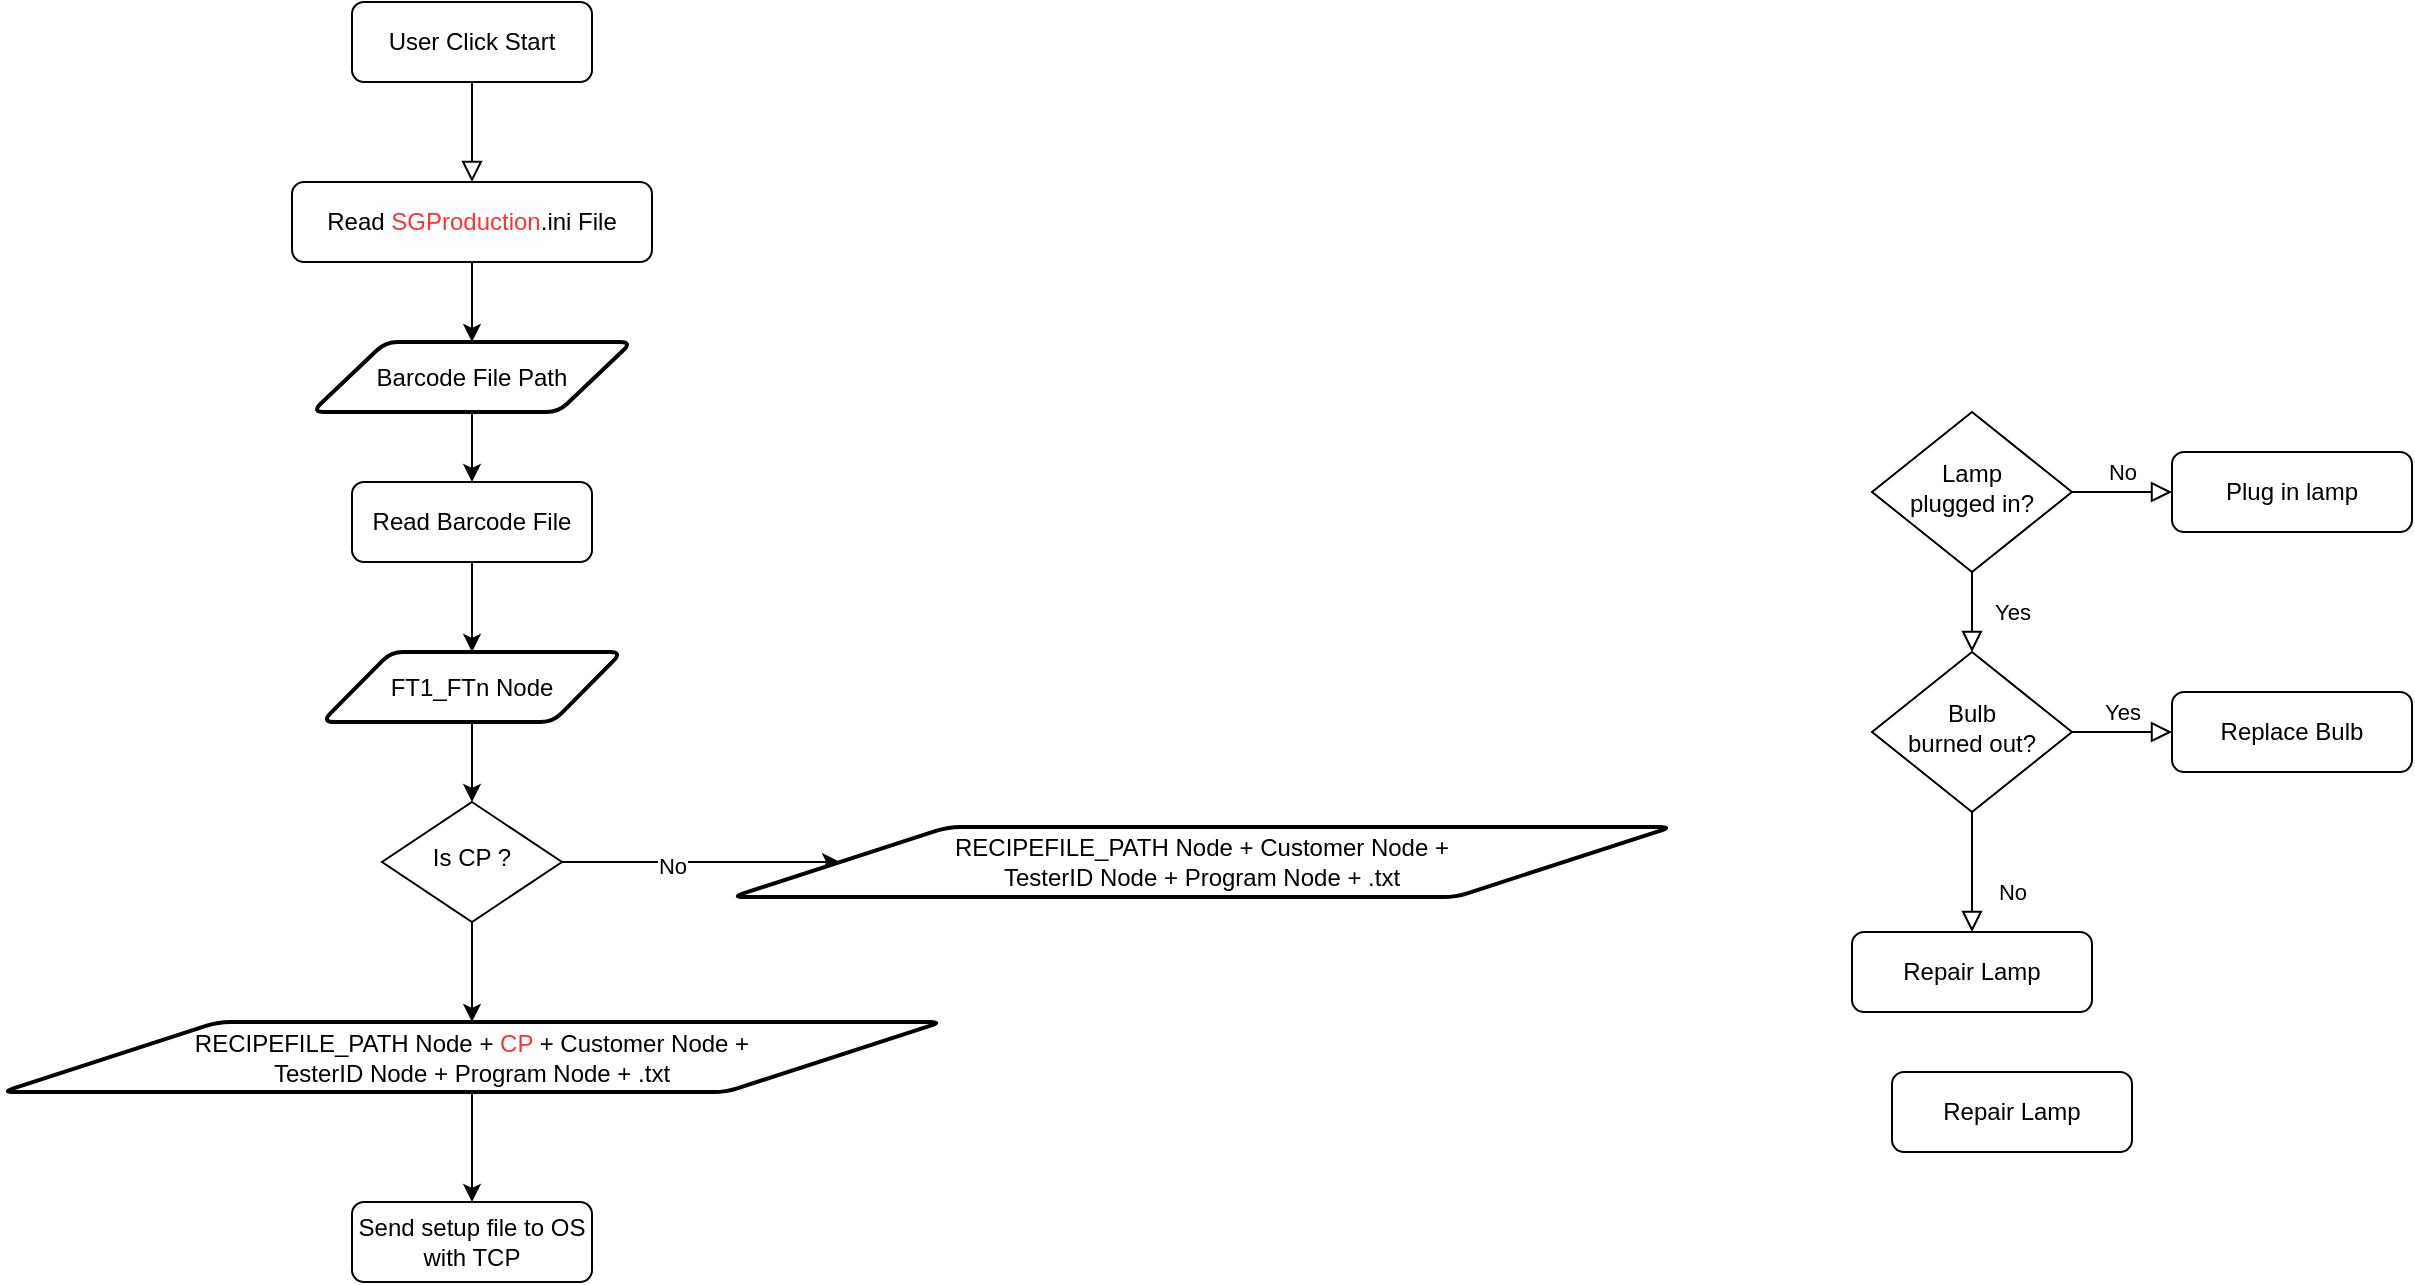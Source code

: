 <mxfile version="14.6.11" type="github" pages="2">
  <diagram id="C5RBs43oDa-KdzZeNtuy" name="Page-1">
    <mxGraphModel dx="2249" dy="794" grid="1" gridSize="10" guides="1" tooltips="1" connect="1" arrows="1" fold="1" page="1" pageScale="1" pageWidth="827" pageHeight="1169" math="0" shadow="0">
      <root>
        <mxCell id="WIyWlLk6GJQsqaUBKTNV-0" />
        <mxCell id="WIyWlLk6GJQsqaUBKTNV-1" parent="WIyWlLk6GJQsqaUBKTNV-0" />
        <mxCell id="WIyWlLk6GJQsqaUBKTNV-2" value="" style="rounded=0;html=1;jettySize=auto;orthogonalLoop=1;fontSize=11;endArrow=block;endFill=0;endSize=8;strokeWidth=1;shadow=0;labelBackgroundColor=none;edgeStyle=orthogonalEdgeStyle;entryX=0.5;entryY=0;entryDx=0;entryDy=0;" parent="WIyWlLk6GJQsqaUBKTNV-1" source="WIyWlLk6GJQsqaUBKTNV-3" target="oeVNkZtHtVuQ6cAMgTv2-9" edge="1">
          <mxGeometry relative="1" as="geometry">
            <mxPoint x="220" y="170" as="targetPoint" />
          </mxGeometry>
        </mxCell>
        <mxCell id="WIyWlLk6GJQsqaUBKTNV-3" value="User Click Start" style="rounded=1;whiteSpace=wrap;html=1;fontSize=12;glass=0;strokeWidth=1;shadow=0;" parent="WIyWlLk6GJQsqaUBKTNV-1" vertex="1">
          <mxGeometry x="160" y="80" width="120" height="40" as="geometry" />
        </mxCell>
        <mxCell id="oeVNkZtHtVuQ6cAMgTv2-0" value="Yes" style="rounded=0;html=1;jettySize=auto;orthogonalLoop=1;fontSize=11;endArrow=block;endFill=0;endSize=8;strokeWidth=1;shadow=0;labelBackgroundColor=none;edgeStyle=orthogonalEdgeStyle;" edge="1" parent="WIyWlLk6GJQsqaUBKTNV-1" source="oeVNkZtHtVuQ6cAMgTv2-2" target="oeVNkZtHtVuQ6cAMgTv2-6">
          <mxGeometry y="20" relative="1" as="geometry">
            <mxPoint as="offset" />
          </mxGeometry>
        </mxCell>
        <mxCell id="oeVNkZtHtVuQ6cAMgTv2-1" value="No" style="edgeStyle=orthogonalEdgeStyle;rounded=0;html=1;jettySize=auto;orthogonalLoop=1;fontSize=11;endArrow=block;endFill=0;endSize=8;strokeWidth=1;shadow=0;labelBackgroundColor=none;" edge="1" parent="WIyWlLk6GJQsqaUBKTNV-1" source="oeVNkZtHtVuQ6cAMgTv2-2" target="oeVNkZtHtVuQ6cAMgTv2-3">
          <mxGeometry y="10" relative="1" as="geometry">
            <mxPoint as="offset" />
          </mxGeometry>
        </mxCell>
        <mxCell id="oeVNkZtHtVuQ6cAMgTv2-2" value="Lamp&lt;br&gt;plugged in?" style="rhombus;whiteSpace=wrap;html=1;shadow=0;fontFamily=Helvetica;fontSize=12;align=center;strokeWidth=1;spacing=6;spacingTop=-4;" vertex="1" parent="WIyWlLk6GJQsqaUBKTNV-1">
          <mxGeometry x="920" y="285" width="100" height="80" as="geometry" />
        </mxCell>
        <mxCell id="oeVNkZtHtVuQ6cAMgTv2-3" value="Plug in lamp" style="rounded=1;whiteSpace=wrap;html=1;fontSize=12;glass=0;strokeWidth=1;shadow=0;" vertex="1" parent="WIyWlLk6GJQsqaUBKTNV-1">
          <mxGeometry x="1070" y="305" width="120" height="40" as="geometry" />
        </mxCell>
        <mxCell id="oeVNkZtHtVuQ6cAMgTv2-4" value="No" style="rounded=0;html=1;jettySize=auto;orthogonalLoop=1;fontSize=11;endArrow=block;endFill=0;endSize=8;strokeWidth=1;shadow=0;labelBackgroundColor=none;edgeStyle=orthogonalEdgeStyle;" edge="1" parent="WIyWlLk6GJQsqaUBKTNV-1" source="oeVNkZtHtVuQ6cAMgTv2-6" target="oeVNkZtHtVuQ6cAMgTv2-7">
          <mxGeometry x="0.333" y="20" relative="1" as="geometry">
            <mxPoint as="offset" />
          </mxGeometry>
        </mxCell>
        <mxCell id="oeVNkZtHtVuQ6cAMgTv2-5" value="Yes" style="edgeStyle=orthogonalEdgeStyle;rounded=0;html=1;jettySize=auto;orthogonalLoop=1;fontSize=11;endArrow=block;endFill=0;endSize=8;strokeWidth=1;shadow=0;labelBackgroundColor=none;" edge="1" parent="WIyWlLk6GJQsqaUBKTNV-1" source="oeVNkZtHtVuQ6cAMgTv2-6" target="oeVNkZtHtVuQ6cAMgTv2-8">
          <mxGeometry y="10" relative="1" as="geometry">
            <mxPoint as="offset" />
          </mxGeometry>
        </mxCell>
        <mxCell id="oeVNkZtHtVuQ6cAMgTv2-6" value="Bulb&lt;br&gt;burned out?" style="rhombus;whiteSpace=wrap;html=1;shadow=0;fontFamily=Helvetica;fontSize=12;align=center;strokeWidth=1;spacing=6;spacingTop=-4;" vertex="1" parent="WIyWlLk6GJQsqaUBKTNV-1">
          <mxGeometry x="920" y="405" width="100" height="80" as="geometry" />
        </mxCell>
        <mxCell id="oeVNkZtHtVuQ6cAMgTv2-7" value="Repair Lamp" style="rounded=1;whiteSpace=wrap;html=1;fontSize=12;glass=0;strokeWidth=1;shadow=0;" vertex="1" parent="WIyWlLk6GJQsqaUBKTNV-1">
          <mxGeometry x="910" y="545" width="120" height="40" as="geometry" />
        </mxCell>
        <mxCell id="oeVNkZtHtVuQ6cAMgTv2-8" value="Replace Bulb" style="rounded=1;whiteSpace=wrap;html=1;fontSize=12;glass=0;strokeWidth=1;shadow=0;" vertex="1" parent="WIyWlLk6GJQsqaUBKTNV-1">
          <mxGeometry x="1070" y="425" width="120" height="40" as="geometry" />
        </mxCell>
        <mxCell id="oeVNkZtHtVuQ6cAMgTv2-12" style="edgeStyle=orthogonalEdgeStyle;rounded=0;orthogonalLoop=1;jettySize=auto;html=1;entryX=0.5;entryY=0;entryDx=0;entryDy=0;" edge="1" parent="WIyWlLk6GJQsqaUBKTNV-1" source="oeVNkZtHtVuQ6cAMgTv2-9" target="oeVNkZtHtVuQ6cAMgTv2-10">
          <mxGeometry relative="1" as="geometry" />
        </mxCell>
        <mxCell id="oeVNkZtHtVuQ6cAMgTv2-9" value="Read &lt;font color=&quot;#ff3333&quot;&gt;SGProduction&lt;/font&gt;.ini File" style="rounded=1;whiteSpace=wrap;html=1;fontSize=12;glass=0;strokeWidth=1;shadow=0;" vertex="1" parent="WIyWlLk6GJQsqaUBKTNV-1">
          <mxGeometry x="130" y="170" width="180" height="40" as="geometry" />
        </mxCell>
        <mxCell id="oeVNkZtHtVuQ6cAMgTv2-13" style="edgeStyle=orthogonalEdgeStyle;rounded=0;orthogonalLoop=1;jettySize=auto;html=1;entryX=0.5;entryY=0;entryDx=0;entryDy=0;" edge="1" parent="WIyWlLk6GJQsqaUBKTNV-1" source="oeVNkZtHtVuQ6cAMgTv2-10" target="oeVNkZtHtVuQ6cAMgTv2-11">
          <mxGeometry relative="1" as="geometry" />
        </mxCell>
        <mxCell id="oeVNkZtHtVuQ6cAMgTv2-10" value="Barcode File Path" style="shape=parallelogram;html=1;strokeWidth=2;perimeter=parallelogramPerimeter;whiteSpace=wrap;rounded=1;arcSize=12;size=0.23;" vertex="1" parent="WIyWlLk6GJQsqaUBKTNV-1">
          <mxGeometry x="140" y="250" width="160" height="35" as="geometry" />
        </mxCell>
        <mxCell id="oeVNkZtHtVuQ6cAMgTv2-15" style="edgeStyle=orthogonalEdgeStyle;rounded=0;orthogonalLoop=1;jettySize=auto;html=1;entryX=0.5;entryY=0;entryDx=0;entryDy=0;" edge="1" parent="WIyWlLk6GJQsqaUBKTNV-1" source="oeVNkZtHtVuQ6cAMgTv2-11" target="oeVNkZtHtVuQ6cAMgTv2-20">
          <mxGeometry relative="1" as="geometry">
            <mxPoint x="220" y="400" as="targetPoint" />
          </mxGeometry>
        </mxCell>
        <mxCell id="oeVNkZtHtVuQ6cAMgTv2-11" value="Read Barcode File" style="rounded=1;whiteSpace=wrap;html=1;fontSize=12;glass=0;strokeWidth=1;shadow=0;" vertex="1" parent="WIyWlLk6GJQsqaUBKTNV-1">
          <mxGeometry x="160" y="320" width="120" height="40" as="geometry" />
        </mxCell>
        <mxCell id="oeVNkZtHtVuQ6cAMgTv2-27" style="edgeStyle=orthogonalEdgeStyle;rounded=0;orthogonalLoop=1;jettySize=auto;html=1;entryX=0.5;entryY=0;entryDx=0;entryDy=0;" edge="1" parent="WIyWlLk6GJQsqaUBKTNV-1" source="oeVNkZtHtVuQ6cAMgTv2-16" target="oeVNkZtHtVuQ6cAMgTv2-26">
          <mxGeometry relative="1" as="geometry" />
        </mxCell>
        <mxCell id="oeVNkZtHtVuQ6cAMgTv2-16" value="RECIPEFILE_PATH Node + &lt;font color=&quot;#ff3333&quot;&gt;CP&lt;/font&gt; + Customer Node + &lt;br&gt;TesterID Node + Program Node + .txt" style="shape=parallelogram;html=1;strokeWidth=2;perimeter=parallelogramPerimeter;whiteSpace=wrap;rounded=1;arcSize=12;size=0.23;" vertex="1" parent="WIyWlLk6GJQsqaUBKTNV-1">
          <mxGeometry x="-15" y="590" width="470" height="35" as="geometry" />
        </mxCell>
        <mxCell id="oeVNkZtHtVuQ6cAMgTv2-18" value="Repair Lamp" style="rounded=1;whiteSpace=wrap;html=1;fontSize=12;glass=0;strokeWidth=1;shadow=0;" vertex="1" parent="WIyWlLk6GJQsqaUBKTNV-1">
          <mxGeometry x="930" y="615" width="120" height="40" as="geometry" />
        </mxCell>
        <mxCell id="oeVNkZtHtVuQ6cAMgTv2-23" style="edgeStyle=orthogonalEdgeStyle;rounded=0;orthogonalLoop=1;jettySize=auto;html=1;entryX=0.5;entryY=0;entryDx=0;entryDy=0;" edge="1" parent="WIyWlLk6GJQsqaUBKTNV-1" source="oeVNkZtHtVuQ6cAMgTv2-19" target="oeVNkZtHtVuQ6cAMgTv2-16">
          <mxGeometry relative="1" as="geometry" />
        </mxCell>
        <mxCell id="oeVNkZtHtVuQ6cAMgTv2-24" style="edgeStyle=orthogonalEdgeStyle;rounded=0;orthogonalLoop=1;jettySize=auto;html=1;exitX=1;exitY=0.5;exitDx=0;exitDy=0;entryX=0;entryY=0.5;entryDx=0;entryDy=0;" edge="1" parent="WIyWlLk6GJQsqaUBKTNV-1" source="oeVNkZtHtVuQ6cAMgTv2-19" target="oeVNkZtHtVuQ6cAMgTv2-22">
          <mxGeometry relative="1" as="geometry" />
        </mxCell>
        <mxCell id="oeVNkZtHtVuQ6cAMgTv2-25" value="No" style="edgeLabel;html=1;align=center;verticalAlign=middle;resizable=0;points=[];" vertex="1" connectable="0" parent="oeVNkZtHtVuQ6cAMgTv2-24">
          <mxGeometry x="-0.209" y="-2" relative="1" as="geometry">
            <mxPoint as="offset" />
          </mxGeometry>
        </mxCell>
        <mxCell id="oeVNkZtHtVuQ6cAMgTv2-19" value="Is CP ?" style="rhombus;whiteSpace=wrap;html=1;shadow=0;fontFamily=Helvetica;fontSize=12;align=center;strokeWidth=1;spacing=6;spacingTop=-4;" vertex="1" parent="WIyWlLk6GJQsqaUBKTNV-1">
          <mxGeometry x="175" y="480" width="90" height="60" as="geometry" />
        </mxCell>
        <mxCell id="oeVNkZtHtVuQ6cAMgTv2-21" style="edgeStyle=orthogonalEdgeStyle;rounded=0;orthogonalLoop=1;jettySize=auto;html=1;entryX=0.5;entryY=0;entryDx=0;entryDy=0;" edge="1" parent="WIyWlLk6GJQsqaUBKTNV-1" source="oeVNkZtHtVuQ6cAMgTv2-20" target="oeVNkZtHtVuQ6cAMgTv2-19">
          <mxGeometry relative="1" as="geometry" />
        </mxCell>
        <mxCell id="oeVNkZtHtVuQ6cAMgTv2-20" value="FT1_FTn Node" style="shape=parallelogram;html=1;strokeWidth=2;perimeter=parallelogramPerimeter;whiteSpace=wrap;rounded=1;arcSize=12;size=0.23;" vertex="1" parent="WIyWlLk6GJQsqaUBKTNV-1">
          <mxGeometry x="145" y="405" width="150" height="35" as="geometry" />
        </mxCell>
        <mxCell id="oeVNkZtHtVuQ6cAMgTv2-22" value="RECIPEFILE_PATH Node&amp;nbsp;+ Customer Node + &lt;br&gt;TesterID Node + Program Node + .txt" style="shape=parallelogram;html=1;strokeWidth=2;perimeter=parallelogramPerimeter;whiteSpace=wrap;rounded=1;arcSize=12;size=0.23;" vertex="1" parent="WIyWlLk6GJQsqaUBKTNV-1">
          <mxGeometry x="350" y="492.5" width="470" height="35" as="geometry" />
        </mxCell>
        <mxCell id="oeVNkZtHtVuQ6cAMgTv2-26" value="Send setup file to OS&lt;br&gt;with TCP" style="rounded=1;whiteSpace=wrap;html=1;fontSize=12;glass=0;strokeWidth=1;shadow=0;" vertex="1" parent="WIyWlLk6GJQsqaUBKTNV-1">
          <mxGeometry x="160" y="680" width="120" height="40" as="geometry" />
        </mxCell>
      </root>
    </mxGraphModel>
  </diagram>
  <diagram id="znlIZRhrjt059GyiPZnV" name="Page-2">
    <mxGraphModel dx="1422" dy="794" grid="1" gridSize="10" guides="1" tooltips="1" connect="1" arrows="1" fold="1" page="1" pageScale="1" pageWidth="827" pageHeight="1169" math="0" shadow="0">
      <root>
        <mxCell id="lxq8cxxwP00iRjFGByOI-0" />
        <mxCell id="lxq8cxxwP00iRjFGByOI-1" parent="lxq8cxxwP00iRjFGByOI-0" />
      </root>
    </mxGraphModel>
  </diagram>
</mxfile>
